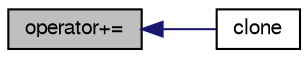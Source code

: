 digraph "operator+="
{
  bgcolor="transparent";
  edge [fontname="FreeSans",fontsize="10",labelfontname="FreeSans",labelfontsize="10"];
  node [fontname="FreeSans",fontsize="10",shape=record];
  rankdir="LR";
  Node2532 [label="operator+=",height=0.2,width=0.4,color="black", fillcolor="grey75", style="filled", fontcolor="black"];
  Node2532 -> Node2533 [dir="back",color="midnightblue",fontsize="10",style="solid",fontname="FreeSans"];
  Node2533 [label="clone",height=0.2,width=0.4,color="black",URL="$a26370.html#ac02e29e9c5268438e822df9e58c4e069",tooltip="Construct and return a clone. "];
}
